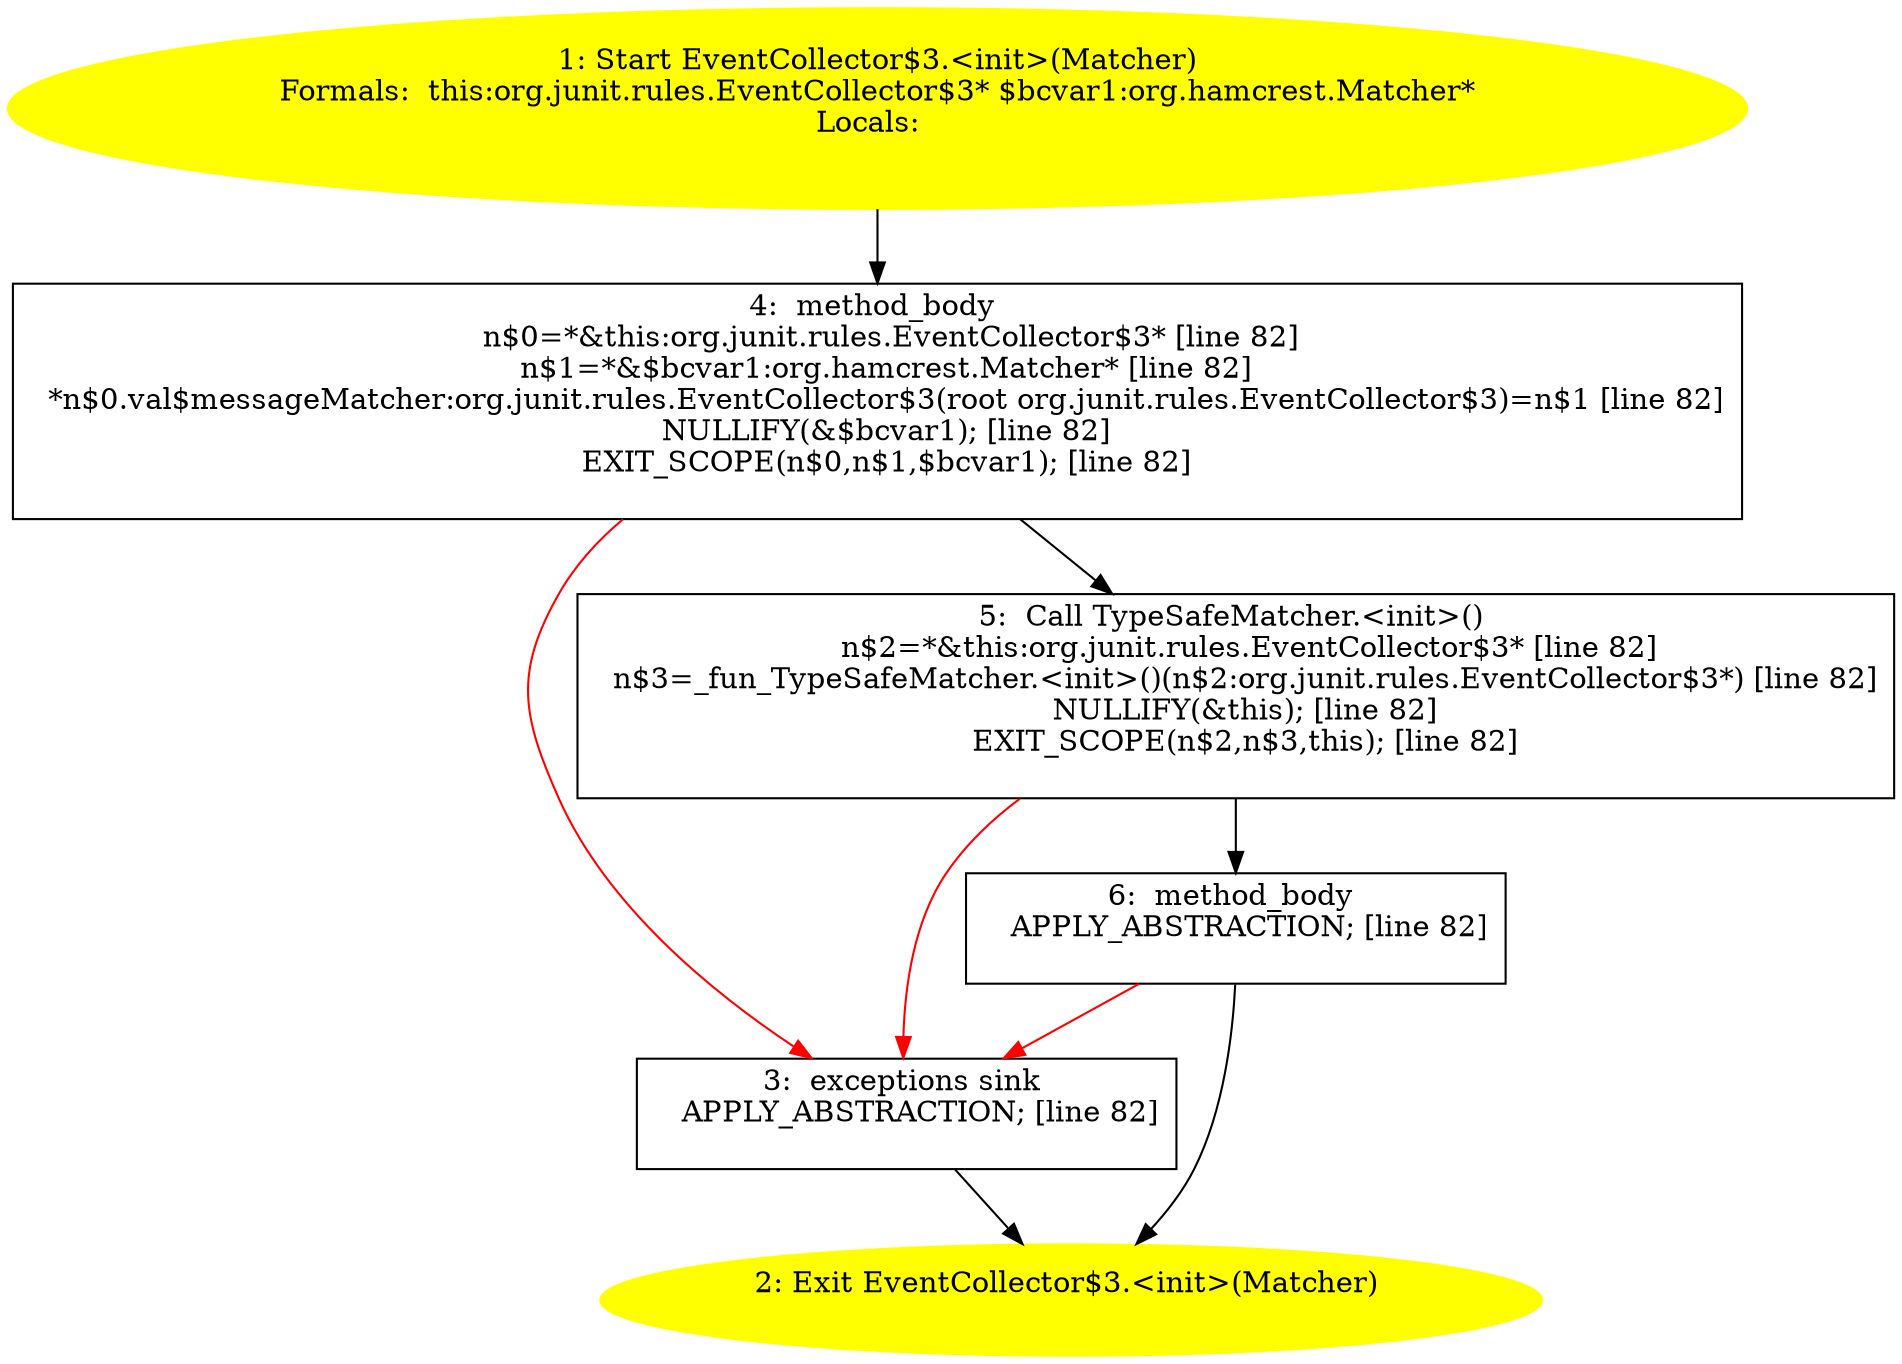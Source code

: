 /* @generated */
digraph cfg {
"org.junit.rules.EventCollector$3.<init>(org.hamcrest.Matcher).8d100d4878346adeb76ac6dab27fac9b_1" [label="1: Start EventCollector$3.<init>(Matcher)\nFormals:  this:org.junit.rules.EventCollector$3* $bcvar1:org.hamcrest.Matcher*\nLocals:  \n  " color=yellow style=filled]
	

	 "org.junit.rules.EventCollector$3.<init>(org.hamcrest.Matcher).8d100d4878346adeb76ac6dab27fac9b_1" -> "org.junit.rules.EventCollector$3.<init>(org.hamcrest.Matcher).8d100d4878346adeb76ac6dab27fac9b_4" ;
"org.junit.rules.EventCollector$3.<init>(org.hamcrest.Matcher).8d100d4878346adeb76ac6dab27fac9b_2" [label="2: Exit EventCollector$3.<init>(Matcher) \n  " color=yellow style=filled]
	

"org.junit.rules.EventCollector$3.<init>(org.hamcrest.Matcher).8d100d4878346adeb76ac6dab27fac9b_3" [label="3:  exceptions sink \n   APPLY_ABSTRACTION; [line 82]\n " shape="box"]
	

	 "org.junit.rules.EventCollector$3.<init>(org.hamcrest.Matcher).8d100d4878346adeb76ac6dab27fac9b_3" -> "org.junit.rules.EventCollector$3.<init>(org.hamcrest.Matcher).8d100d4878346adeb76ac6dab27fac9b_2" ;
"org.junit.rules.EventCollector$3.<init>(org.hamcrest.Matcher).8d100d4878346adeb76ac6dab27fac9b_4" [label="4:  method_body \n   n$0=*&this:org.junit.rules.EventCollector$3* [line 82]\n  n$1=*&$bcvar1:org.hamcrest.Matcher* [line 82]\n  *n$0.val$messageMatcher:org.junit.rules.EventCollector$3(root org.junit.rules.EventCollector$3)=n$1 [line 82]\n  NULLIFY(&$bcvar1); [line 82]\n  EXIT_SCOPE(n$0,n$1,$bcvar1); [line 82]\n " shape="box"]
	

	 "org.junit.rules.EventCollector$3.<init>(org.hamcrest.Matcher).8d100d4878346adeb76ac6dab27fac9b_4" -> "org.junit.rules.EventCollector$3.<init>(org.hamcrest.Matcher).8d100d4878346adeb76ac6dab27fac9b_5" ;
	 "org.junit.rules.EventCollector$3.<init>(org.hamcrest.Matcher).8d100d4878346adeb76ac6dab27fac9b_4" -> "org.junit.rules.EventCollector$3.<init>(org.hamcrest.Matcher).8d100d4878346adeb76ac6dab27fac9b_3" [color="red" ];
"org.junit.rules.EventCollector$3.<init>(org.hamcrest.Matcher).8d100d4878346adeb76ac6dab27fac9b_5" [label="5:  Call TypeSafeMatcher.<init>() \n   n$2=*&this:org.junit.rules.EventCollector$3* [line 82]\n  n$3=_fun_TypeSafeMatcher.<init>()(n$2:org.junit.rules.EventCollector$3*) [line 82]\n  NULLIFY(&this); [line 82]\n  EXIT_SCOPE(n$2,n$3,this); [line 82]\n " shape="box"]
	

	 "org.junit.rules.EventCollector$3.<init>(org.hamcrest.Matcher).8d100d4878346adeb76ac6dab27fac9b_5" -> "org.junit.rules.EventCollector$3.<init>(org.hamcrest.Matcher).8d100d4878346adeb76ac6dab27fac9b_6" ;
	 "org.junit.rules.EventCollector$3.<init>(org.hamcrest.Matcher).8d100d4878346adeb76ac6dab27fac9b_5" -> "org.junit.rules.EventCollector$3.<init>(org.hamcrest.Matcher).8d100d4878346adeb76ac6dab27fac9b_3" [color="red" ];
"org.junit.rules.EventCollector$3.<init>(org.hamcrest.Matcher).8d100d4878346adeb76ac6dab27fac9b_6" [label="6:  method_body \n   APPLY_ABSTRACTION; [line 82]\n " shape="box"]
	

	 "org.junit.rules.EventCollector$3.<init>(org.hamcrest.Matcher).8d100d4878346adeb76ac6dab27fac9b_6" -> "org.junit.rules.EventCollector$3.<init>(org.hamcrest.Matcher).8d100d4878346adeb76ac6dab27fac9b_2" ;
	 "org.junit.rules.EventCollector$3.<init>(org.hamcrest.Matcher).8d100d4878346adeb76ac6dab27fac9b_6" -> "org.junit.rules.EventCollector$3.<init>(org.hamcrest.Matcher).8d100d4878346adeb76ac6dab27fac9b_3" [color="red" ];
}
